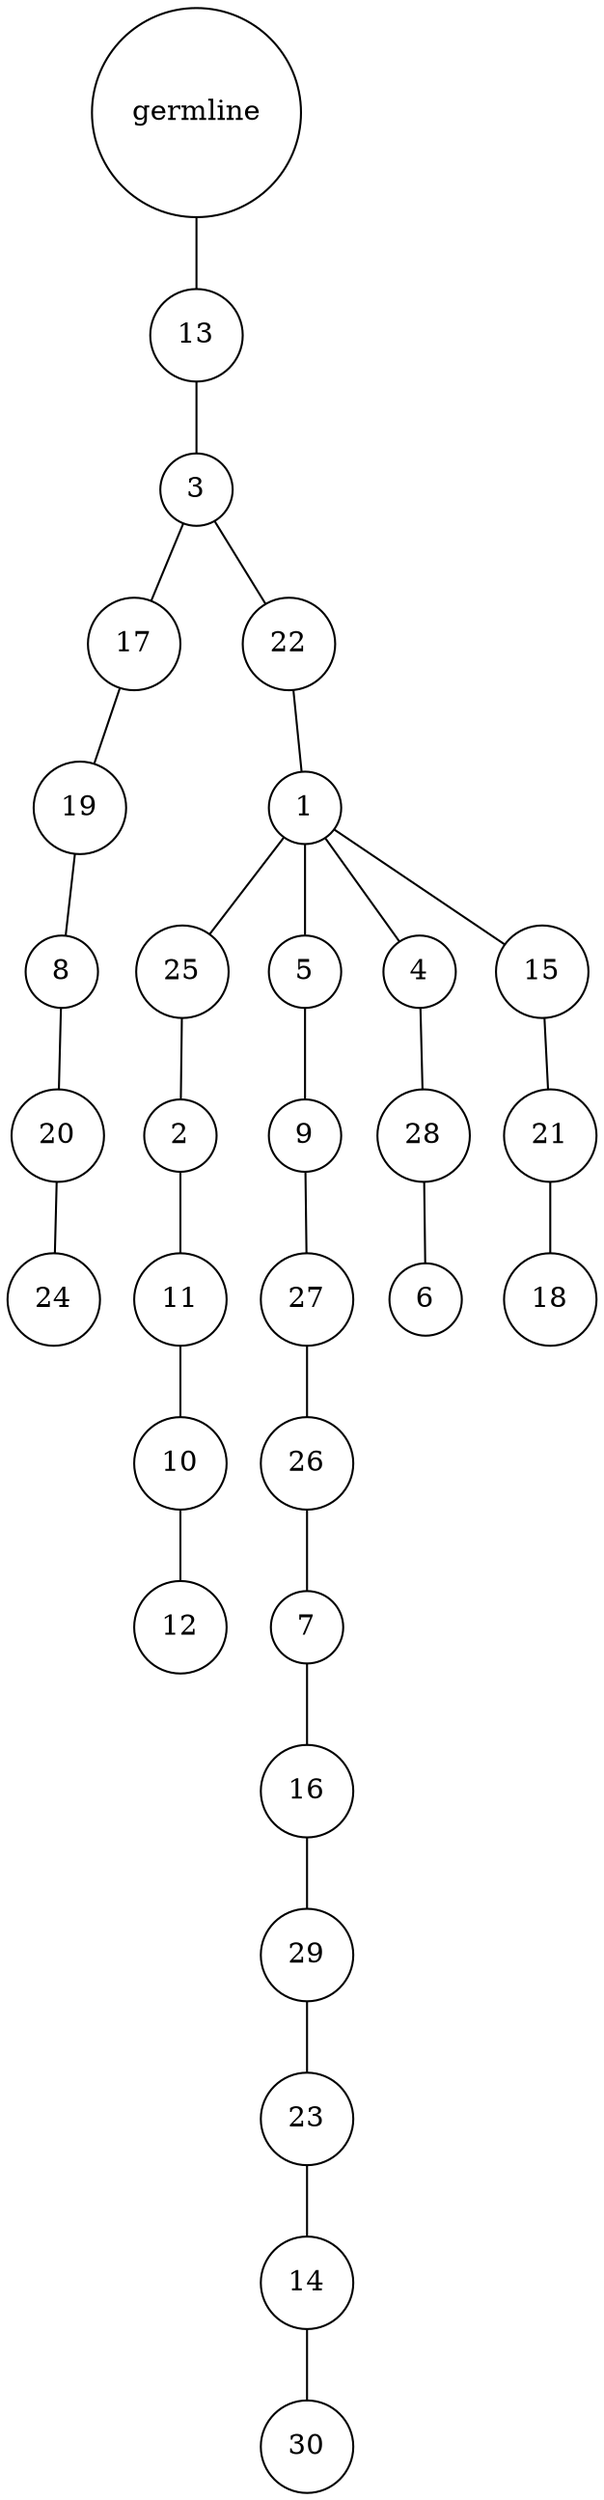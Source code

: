 graph {
	rankdir=UD;
	splines=line;
	node [shape=circle]
	"0x7fdec9b634f0" [label="germline"];
	"0x7fdec9b63520" [label="13"];
	"0x7fdec9b634f0" -- "0x7fdec9b63520" ;
	"0x7fdec9b63550" [label="3"];
	"0x7fdec9b63520" -- "0x7fdec9b63550" ;
	"0x7fdec9b63580" [label="17"];
	"0x7fdec9b63550" -- "0x7fdec9b63580" ;
	"0x7fdec9b635b0" [label="19"];
	"0x7fdec9b63580" -- "0x7fdec9b635b0" ;
	"0x7fdec9b635e0" [label="8"];
	"0x7fdec9b635b0" -- "0x7fdec9b635e0" ;
	"0x7fdec9b63610" [label="20"];
	"0x7fdec9b635e0" -- "0x7fdec9b63610" ;
	"0x7fdec9b63640" [label="24"];
	"0x7fdec9b63610" -- "0x7fdec9b63640" ;
	"0x7fdec9b63670" [label="22"];
	"0x7fdec9b63550" -- "0x7fdec9b63670" ;
	"0x7fdec9b636a0" [label="1"];
	"0x7fdec9b63670" -- "0x7fdec9b636a0" ;
	"0x7fdec9b636d0" [label="25"];
	"0x7fdec9b636a0" -- "0x7fdec9b636d0" ;
	"0x7fdec9b63700" [label="2"];
	"0x7fdec9b636d0" -- "0x7fdec9b63700" ;
	"0x7fdec9b63730" [label="11"];
	"0x7fdec9b63700" -- "0x7fdec9b63730" ;
	"0x7fdec9b63760" [label="10"];
	"0x7fdec9b63730" -- "0x7fdec9b63760" ;
	"0x7fdec9b63790" [label="12"];
	"0x7fdec9b63760" -- "0x7fdec9b63790" ;
	"0x7fdec9b637c0" [label="5"];
	"0x7fdec9b636a0" -- "0x7fdec9b637c0" ;
	"0x7fdec9b637f0" [label="9"];
	"0x7fdec9b637c0" -- "0x7fdec9b637f0" ;
	"0x7fdec9b63820" [label="27"];
	"0x7fdec9b637f0" -- "0x7fdec9b63820" ;
	"0x7fdec9b63850" [label="26"];
	"0x7fdec9b63820" -- "0x7fdec9b63850" ;
	"0x7fdec9b63880" [label="7"];
	"0x7fdec9b63850" -- "0x7fdec9b63880" ;
	"0x7fdec9b638b0" [label="16"];
	"0x7fdec9b63880" -- "0x7fdec9b638b0" ;
	"0x7fdec9b638e0" [label="29"];
	"0x7fdec9b638b0" -- "0x7fdec9b638e0" ;
	"0x7fdec9b63910" [label="23"];
	"0x7fdec9b638e0" -- "0x7fdec9b63910" ;
	"0x7fdec9b63940" [label="14"];
	"0x7fdec9b63910" -- "0x7fdec9b63940" ;
	"0x7fdec9b63970" [label="30"];
	"0x7fdec9b63940" -- "0x7fdec9b63970" ;
	"0x7fdec9b639a0" [label="4"];
	"0x7fdec9b636a0" -- "0x7fdec9b639a0" ;
	"0x7fdec9b639d0" [label="28"];
	"0x7fdec9b639a0" -- "0x7fdec9b639d0" ;
	"0x7fdec9b63a00" [label="6"];
	"0x7fdec9b639d0" -- "0x7fdec9b63a00" ;
	"0x7fdec9b63a30" [label="15"];
	"0x7fdec9b636a0" -- "0x7fdec9b63a30" ;
	"0x7fdec9b63a60" [label="21"];
	"0x7fdec9b63a30" -- "0x7fdec9b63a60" ;
	"0x7fdec9b63a90" [label="18"];
	"0x7fdec9b63a60" -- "0x7fdec9b63a90" ;
}

